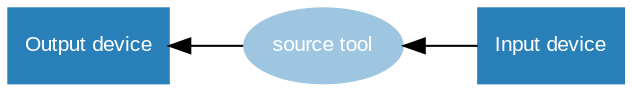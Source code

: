 /* vim: set et sw=4 sts=4: */

digraph {
    graph [rankdir=RL];
    edge [arrowhead=normal, style=solid];

    /* Devices */
    node [shape=rect, style=filled, color="#2980b9", fontname=Arial, fontcolor="#ffffff", fontsize=10];

    output [label="Output device"]
    input [label="Input device"]

    /* functions */
    node [shape=oval, style=filled, color="#9ec6e0", fontcolor="#ffffff"];

    tool [label="source tool"]

    input -> tool -> output;
}
